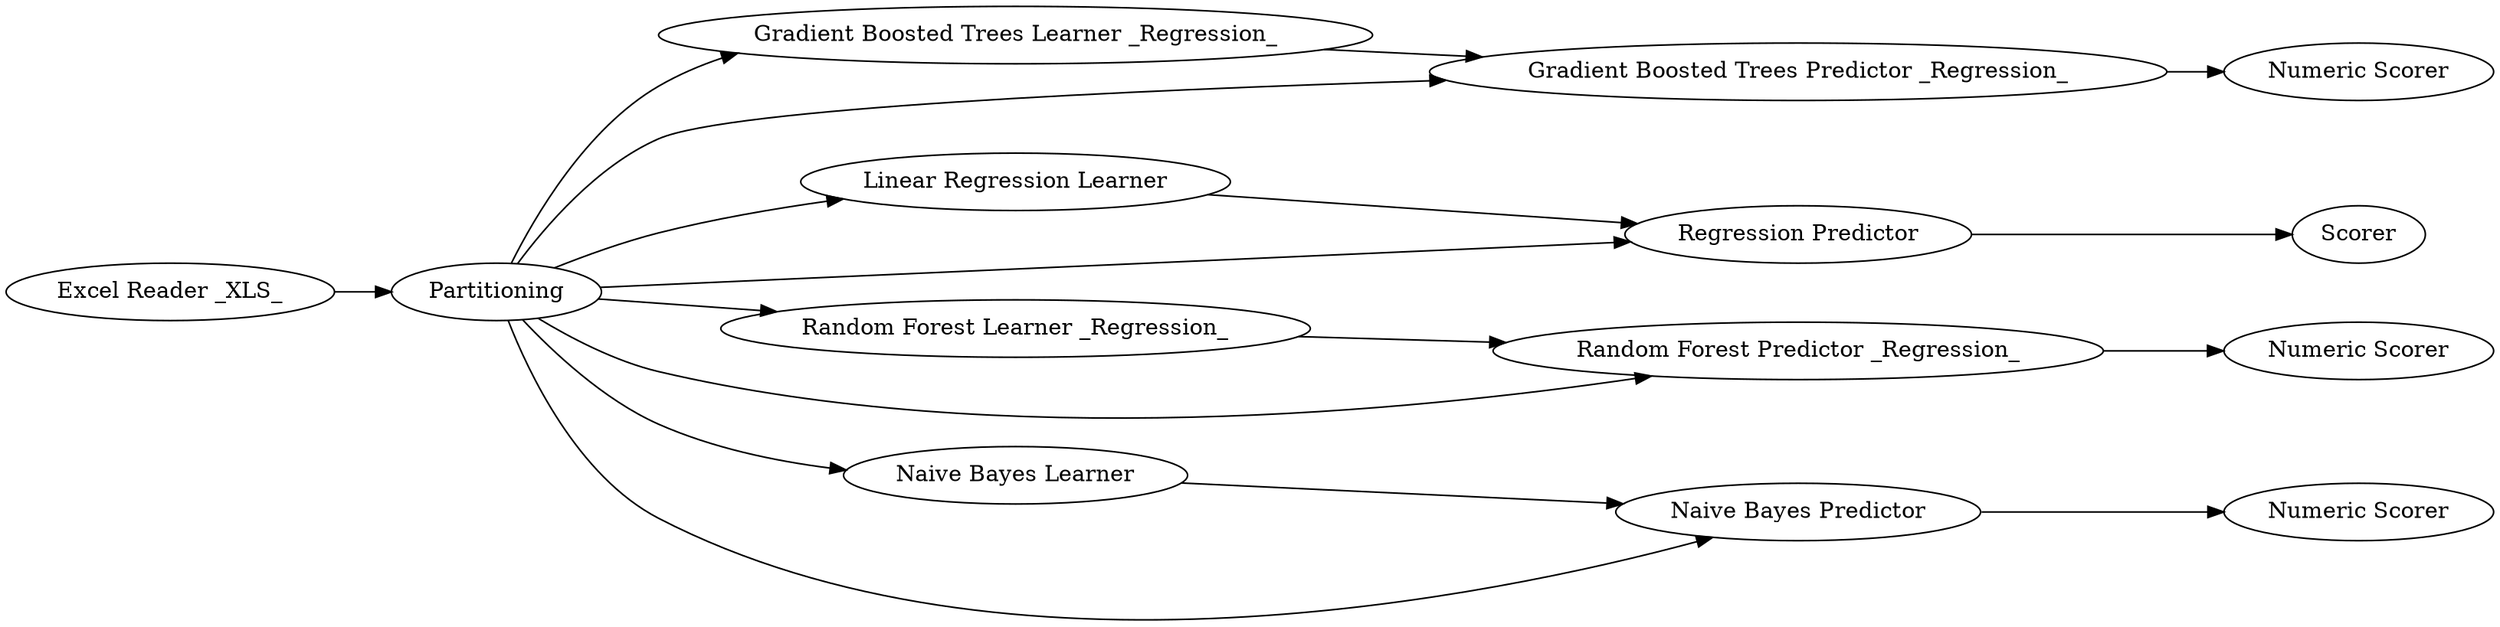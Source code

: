 digraph {
	1 [label="Excel Reader _XLS_"]
	2 [label=Partitioning]
	3 [label="Gradient Boosted Trees Learner _Regression_"]
	4 [label="Linear Regression Learner"]
	5 [label="Random Forest Learner _Regression_"]
	6 [label="Naive Bayes Learner"]
	7 [label="Gradient Boosted Trees Predictor _Regression_"]
	8 [label="Regression Predictor"]
	9 [label="Random Forest Predictor _Regression_"]
	10 [label="Naive Bayes Predictor"]
	11 [label="Numeric Scorer"]
	12 [label=Scorer]
	13 [label="Numeric Scorer"]
	14 [label="Numeric Scorer"]
	1 -> 2
	2 -> 3
	2 -> 4
	2 -> 5
	2 -> 6
	2 -> 7
	2 -> 8
	2 -> 9
	2 -> 10
	3 -> 7
	4 -> 8
	5 -> 9
	6 -> 10
	7 -> 11
	8 -> 12
	9 -> 13
	10 -> 14
	rankdir=LR
}
